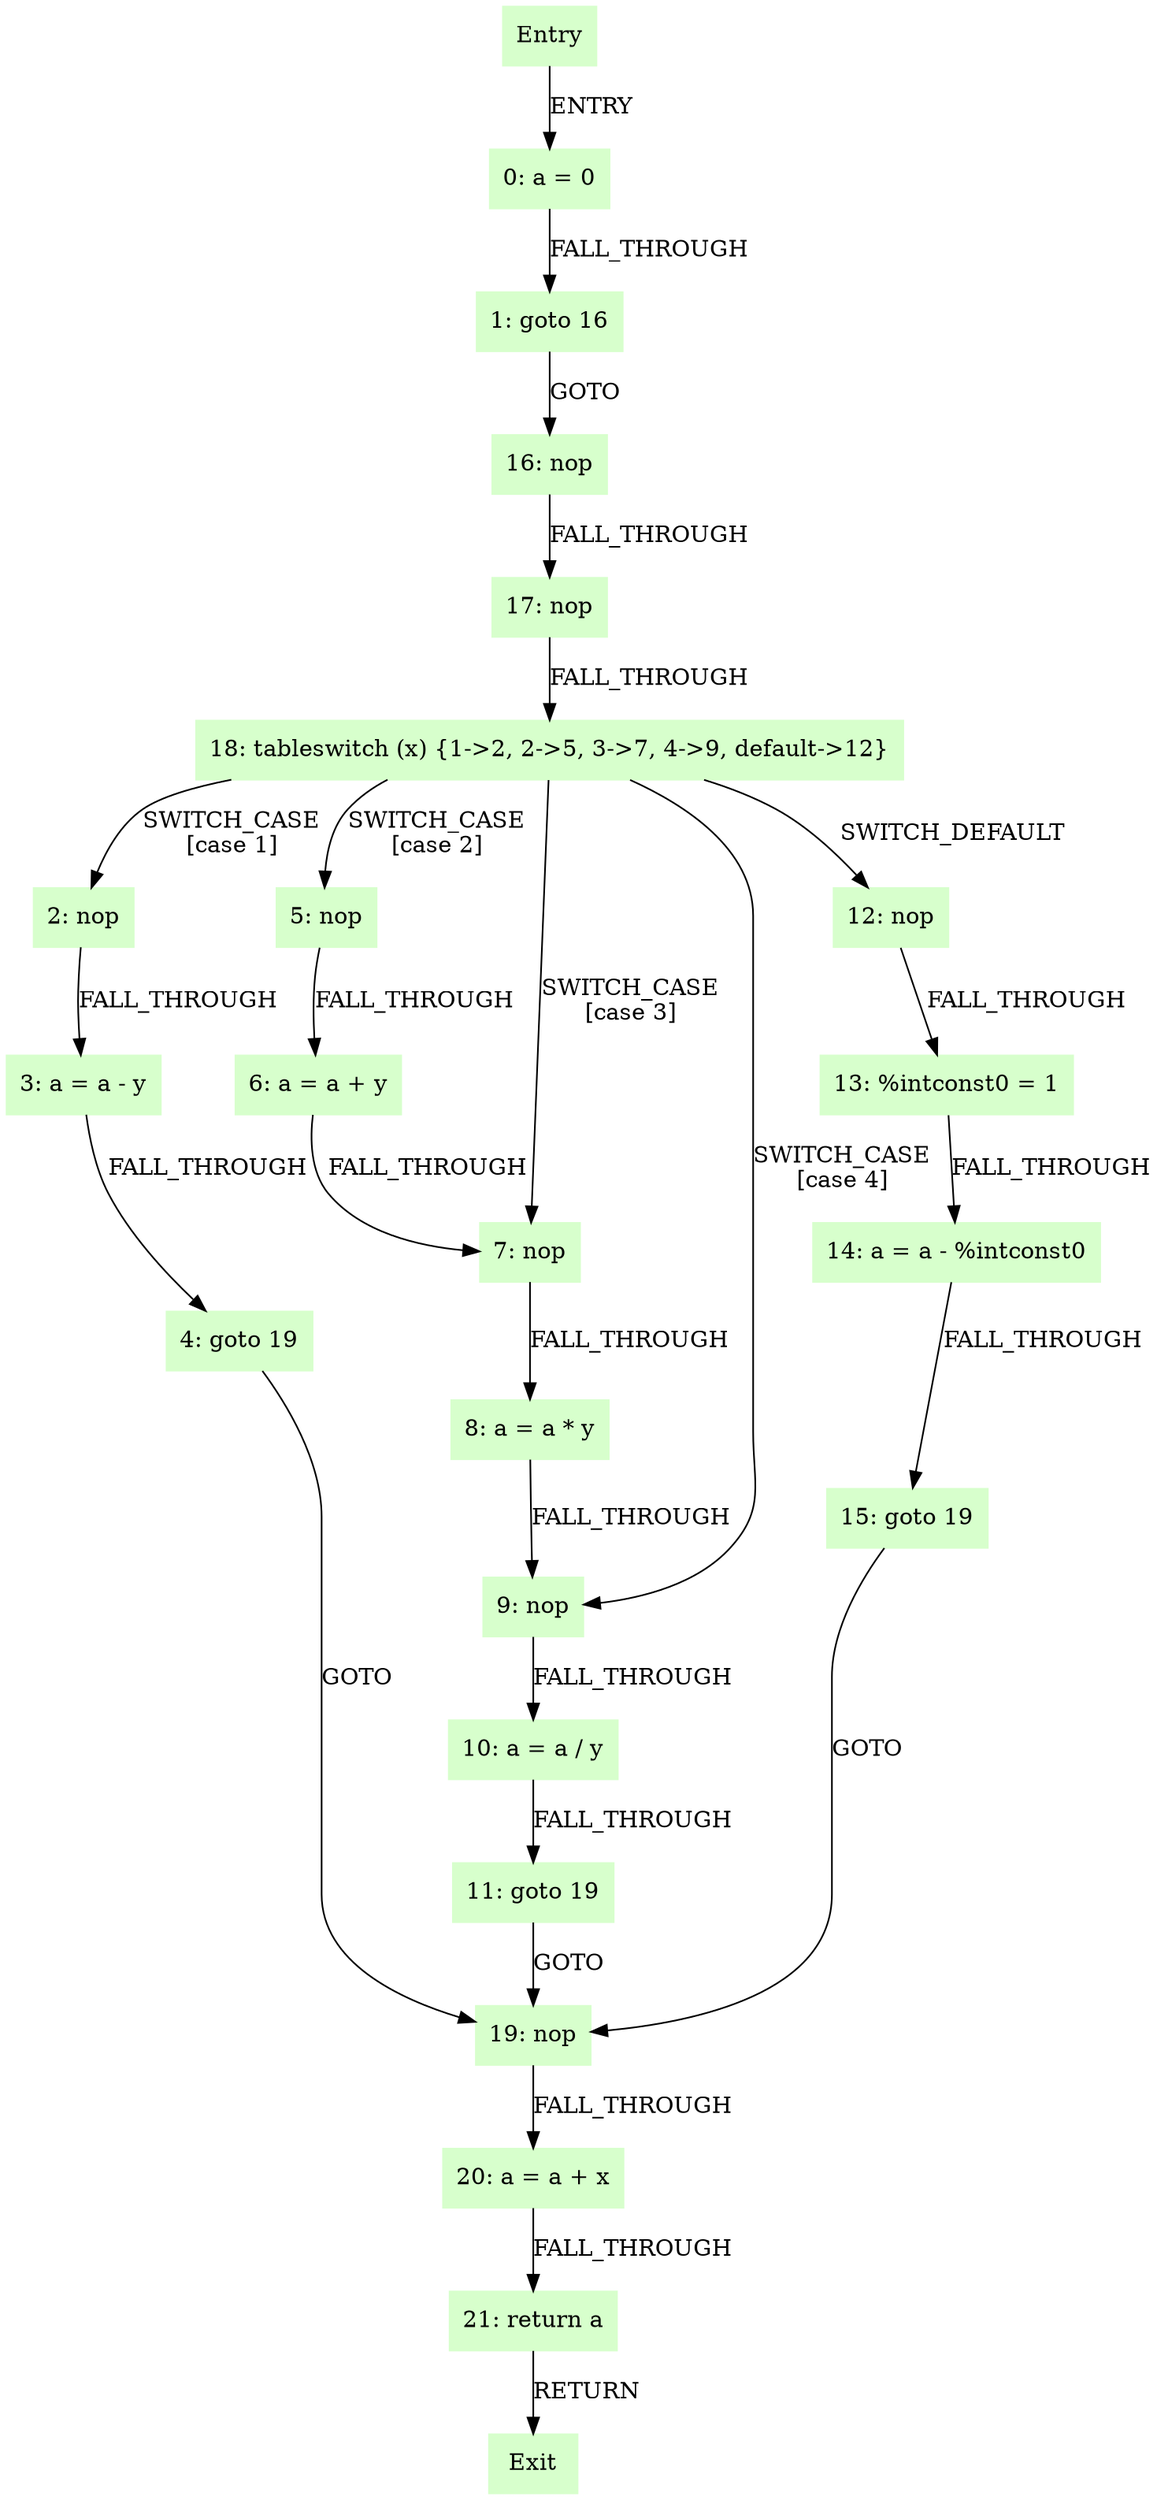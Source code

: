 digraph G {
  node [shape=box,style=filled,color=".3 .2 1.0"];
  "Entry";
  "0: a = 0";
  "1: goto 16";
  "2: nop";
  "3: a = a - y";
  "4: goto 19";
  "5: nop";
  "6: a = a + y";
  "7: nop";
  "8: a = a * y";
  "9: nop";
  "10: a = a / y";
  "11: goto 19";
  "12: nop";
  "13: %intconst0 = 1";
  "14: a = a - %intconst0";
  "15: goto 19";
  "16: nop";
  "17: nop";
  "18: tableswitch (x) {1->2, 2->5, 3->7, 4->9, default->12}";
  "19: nop";
  "20: a = a + x";
  "21: return a";
  "Exit";
  "Entry" -> "0: a = 0" [label="ENTRY"];
  "0: a = 0" -> "1: goto 16" [label="FALL_THROUGH"];
  "1: goto 16" -> "16: nop" [label="GOTO"];
  "2: nop" -> "3: a = a - y" [label="FALL_THROUGH"];
  "3: a = a - y" -> "4: goto 19" [label="FALL_THROUGH"];
  "4: goto 19" -> "19: nop" [label="GOTO"];
  "5: nop" -> "6: a = a + y" [label="FALL_THROUGH"];
  "6: a = a + y" -> "7: nop" [label="FALL_THROUGH"];
  "7: nop" -> "8: a = a * y" [label="FALL_THROUGH"];
  "8: a = a * y" -> "9: nop" [label="FALL_THROUGH"];
  "9: nop" -> "10: a = a / y" [label="FALL_THROUGH"];
  "10: a = a / y" -> "11: goto 19" [label="FALL_THROUGH"];
  "11: goto 19" -> "19: nop" [label="GOTO"];
  "12: nop" -> "13: %intconst0 = 1" [label="FALL_THROUGH"];
  "13: %intconst0 = 1" -> "14: a = a - %intconst0" [label="FALL_THROUGH"];
  "14: a = a - %intconst0" -> "15: goto 19" [label="FALL_THROUGH"];
  "15: goto 19" -> "19: nop" [label="GOTO"];
  "16: nop" -> "17: nop" [label="FALL_THROUGH"];
  "17: nop" -> "18: tableswitch (x) {1->2, 2->5, 3->7, 4->9, default->12}" [label="FALL_THROUGH"];
  "18: tableswitch (x) {1->2, 2->5, 3->7, 4->9, default->12}" -> "2: nop" [label="SWITCH_CASE
[case 1]"];
  "18: tableswitch (x) {1->2, 2->5, 3->7, 4->9, default->12}" -> "5: nop" [label="SWITCH_CASE
[case 2]"];
  "18: tableswitch (x) {1->2, 2->5, 3->7, 4->9, default->12}" -> "7: nop" [label="SWITCH_CASE
[case 3]"];
  "18: tableswitch (x) {1->2, 2->5, 3->7, 4->9, default->12}" -> "9: nop" [label="SWITCH_CASE
[case 4]"];
  "18: tableswitch (x) {1->2, 2->5, 3->7, 4->9, default->12}" -> "12: nop" [label="SWITCH_DEFAULT"];
  "19: nop" -> "20: a = a + x" [label="FALL_THROUGH"];
  "20: a = a + x" -> "21: return a" [label="FALL_THROUGH"];
  "21: return a" -> "Exit" [label="RETURN"];
}
